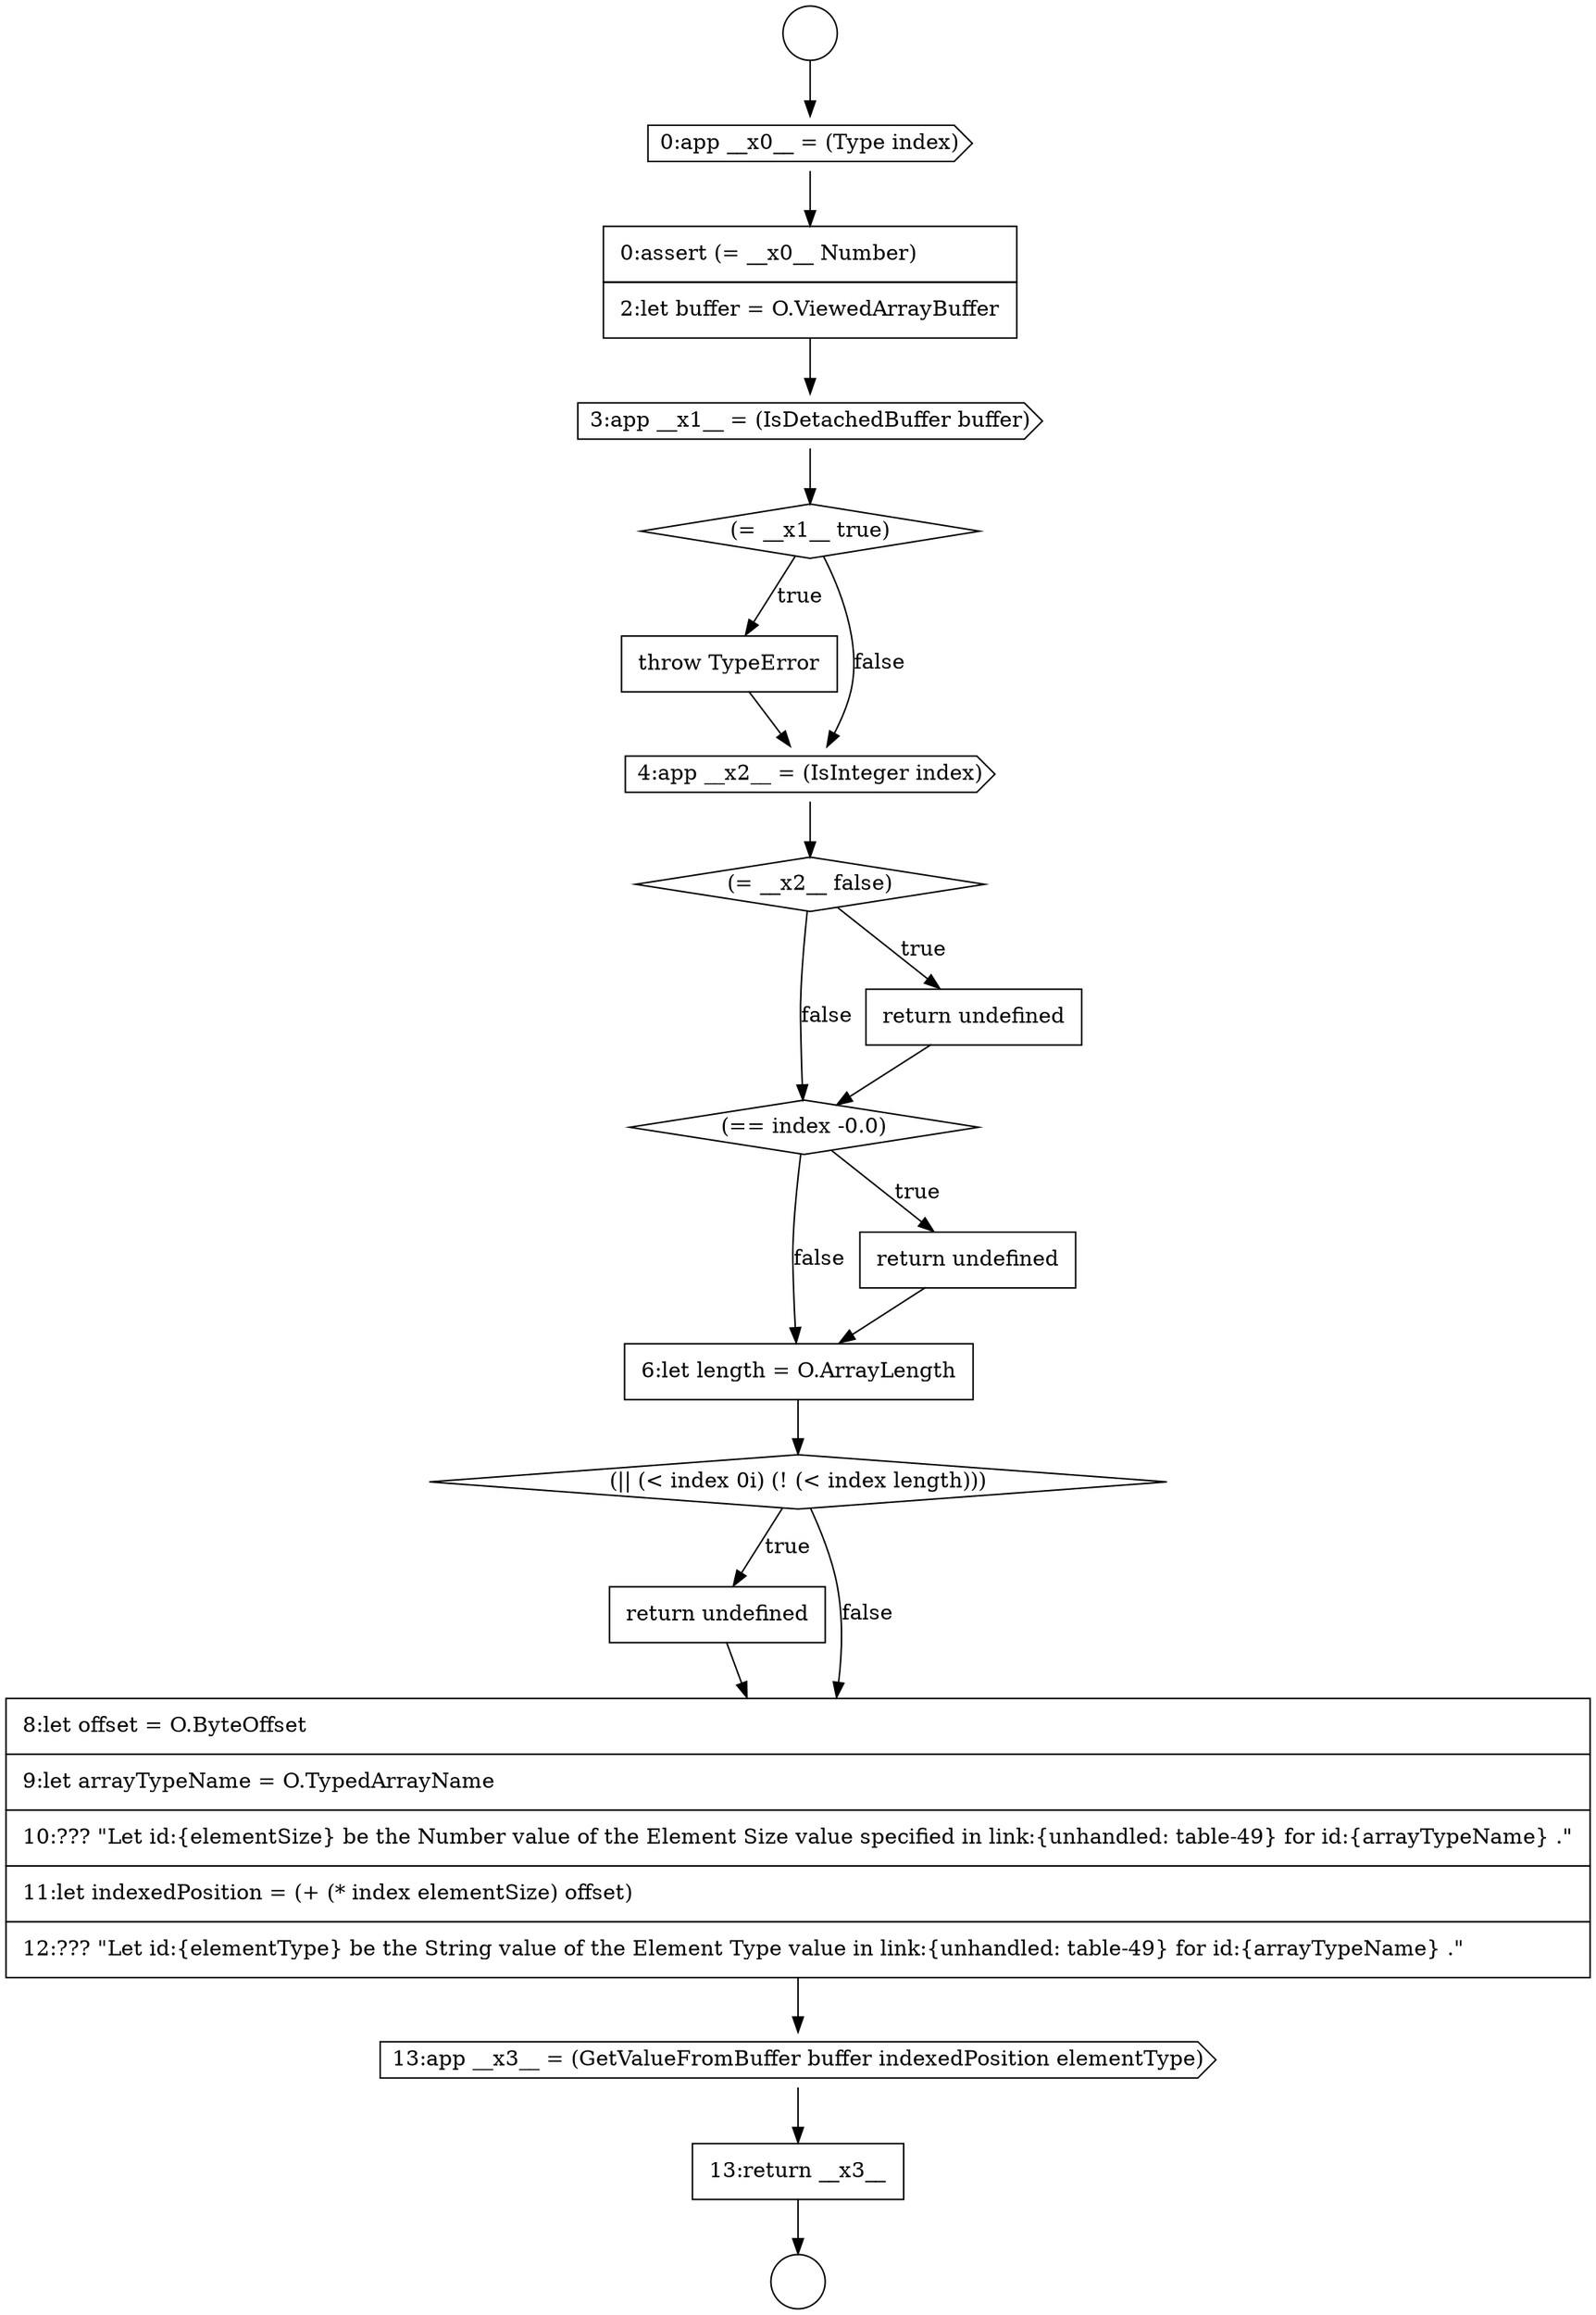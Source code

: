 digraph {
  node2512 [shape=none, margin=0, label=<<font color="black">
    <table border="0" cellborder="1" cellspacing="0" cellpadding="10">
      <tr><td align="left">6:let length = O.ArrayLength</td></tr>
    </table>
  </font>> color="black" fillcolor="white" style=filled]
  node2516 [shape=cds, label=<<font color="black">13:app __x3__ = (GetValueFromBuffer buffer indexedPosition elementType)</font>> color="black" fillcolor="white" style=filled]
  node2501 [shape=circle label=" " color="black" fillcolor="white" style=filled]
  node2508 [shape=diamond, label=<<font color="black">(= __x2__ false)</font>> color="black" fillcolor="white" style=filled]
  node2514 [shape=none, margin=0, label=<<font color="black">
    <table border="0" cellborder="1" cellspacing="0" cellpadding="10">
      <tr><td align="left">return undefined</td></tr>
    </table>
  </font>> color="black" fillcolor="white" style=filled]
  node2510 [shape=diamond, label=<<font color="black">(== index -0.0)</font>> color="black" fillcolor="white" style=filled]
  node2506 [shape=none, margin=0, label=<<font color="black">
    <table border="0" cellborder="1" cellspacing="0" cellpadding="10">
      <tr><td align="left">throw TypeError</td></tr>
    </table>
  </font>> color="black" fillcolor="white" style=filled]
  node2503 [shape=none, margin=0, label=<<font color="black">
    <table border="0" cellborder="1" cellspacing="0" cellpadding="10">
      <tr><td align="left">0:assert (= __x0__ Number)</td></tr>
      <tr><td align="left">2:let buffer = O.ViewedArrayBuffer</td></tr>
    </table>
  </font>> color="black" fillcolor="white" style=filled]
  node2513 [shape=diamond, label=<<font color="black">(|| (&lt; index 0i) (! (&lt; index length)))</font>> color="black" fillcolor="white" style=filled]
  node2517 [shape=none, margin=0, label=<<font color="black">
    <table border="0" cellborder="1" cellspacing="0" cellpadding="10">
      <tr><td align="left">13:return __x3__</td></tr>
    </table>
  </font>> color="black" fillcolor="white" style=filled]
  node2515 [shape=none, margin=0, label=<<font color="black">
    <table border="0" cellborder="1" cellspacing="0" cellpadding="10">
      <tr><td align="left">8:let offset = O.ByteOffset</td></tr>
      <tr><td align="left">9:let arrayTypeName = O.TypedArrayName</td></tr>
      <tr><td align="left">10:??? &quot;Let id:{elementSize} be the Number value of the Element Size value specified in link:{unhandled: table-49} for id:{arrayTypeName} .&quot;</td></tr>
      <tr><td align="left">11:let indexedPosition = (+ (* index elementSize) offset)</td></tr>
      <tr><td align="left">12:??? &quot;Let id:{elementType} be the String value of the Element Type value in link:{unhandled: table-49} for id:{arrayTypeName} .&quot;</td></tr>
    </table>
  </font>> color="black" fillcolor="white" style=filled]
  node2509 [shape=none, margin=0, label=<<font color="black">
    <table border="0" cellborder="1" cellspacing="0" cellpadding="10">
      <tr><td align="left">return undefined</td></tr>
    </table>
  </font>> color="black" fillcolor="white" style=filled]
  node2504 [shape=cds, label=<<font color="black">3:app __x1__ = (IsDetachedBuffer buffer)</font>> color="black" fillcolor="white" style=filled]
  node2505 [shape=diamond, label=<<font color="black">(= __x1__ true)</font>> color="black" fillcolor="white" style=filled]
  node2500 [shape=circle label=" " color="black" fillcolor="white" style=filled]
  node2511 [shape=none, margin=0, label=<<font color="black">
    <table border="0" cellborder="1" cellspacing="0" cellpadding="10">
      <tr><td align="left">return undefined</td></tr>
    </table>
  </font>> color="black" fillcolor="white" style=filled]
  node2502 [shape=cds, label=<<font color="black">0:app __x0__ = (Type index)</font>> color="black" fillcolor="white" style=filled]
  node2507 [shape=cds, label=<<font color="black">4:app __x2__ = (IsInteger index)</font>> color="black" fillcolor="white" style=filled]
  node2513 -> node2514 [label=<<font color="black">true</font>> color="black"]
  node2513 -> node2515 [label=<<font color="black">false</font>> color="black"]
  node2517 -> node2501 [ color="black"]
  node2510 -> node2511 [label=<<font color="black">true</font>> color="black"]
  node2510 -> node2512 [label=<<font color="black">false</font>> color="black"]
  node2506 -> node2507 [ color="black"]
  node2505 -> node2506 [label=<<font color="black">true</font>> color="black"]
  node2505 -> node2507 [label=<<font color="black">false</font>> color="black"]
  node2516 -> node2517 [ color="black"]
  node2503 -> node2504 [ color="black"]
  node2509 -> node2510 [ color="black"]
  node2507 -> node2508 [ color="black"]
  node2502 -> node2503 [ color="black"]
  node2500 -> node2502 [ color="black"]
  node2512 -> node2513 [ color="black"]
  node2504 -> node2505 [ color="black"]
  node2508 -> node2509 [label=<<font color="black">true</font>> color="black"]
  node2508 -> node2510 [label=<<font color="black">false</font>> color="black"]
  node2515 -> node2516 [ color="black"]
  node2514 -> node2515 [ color="black"]
  node2511 -> node2512 [ color="black"]
}
